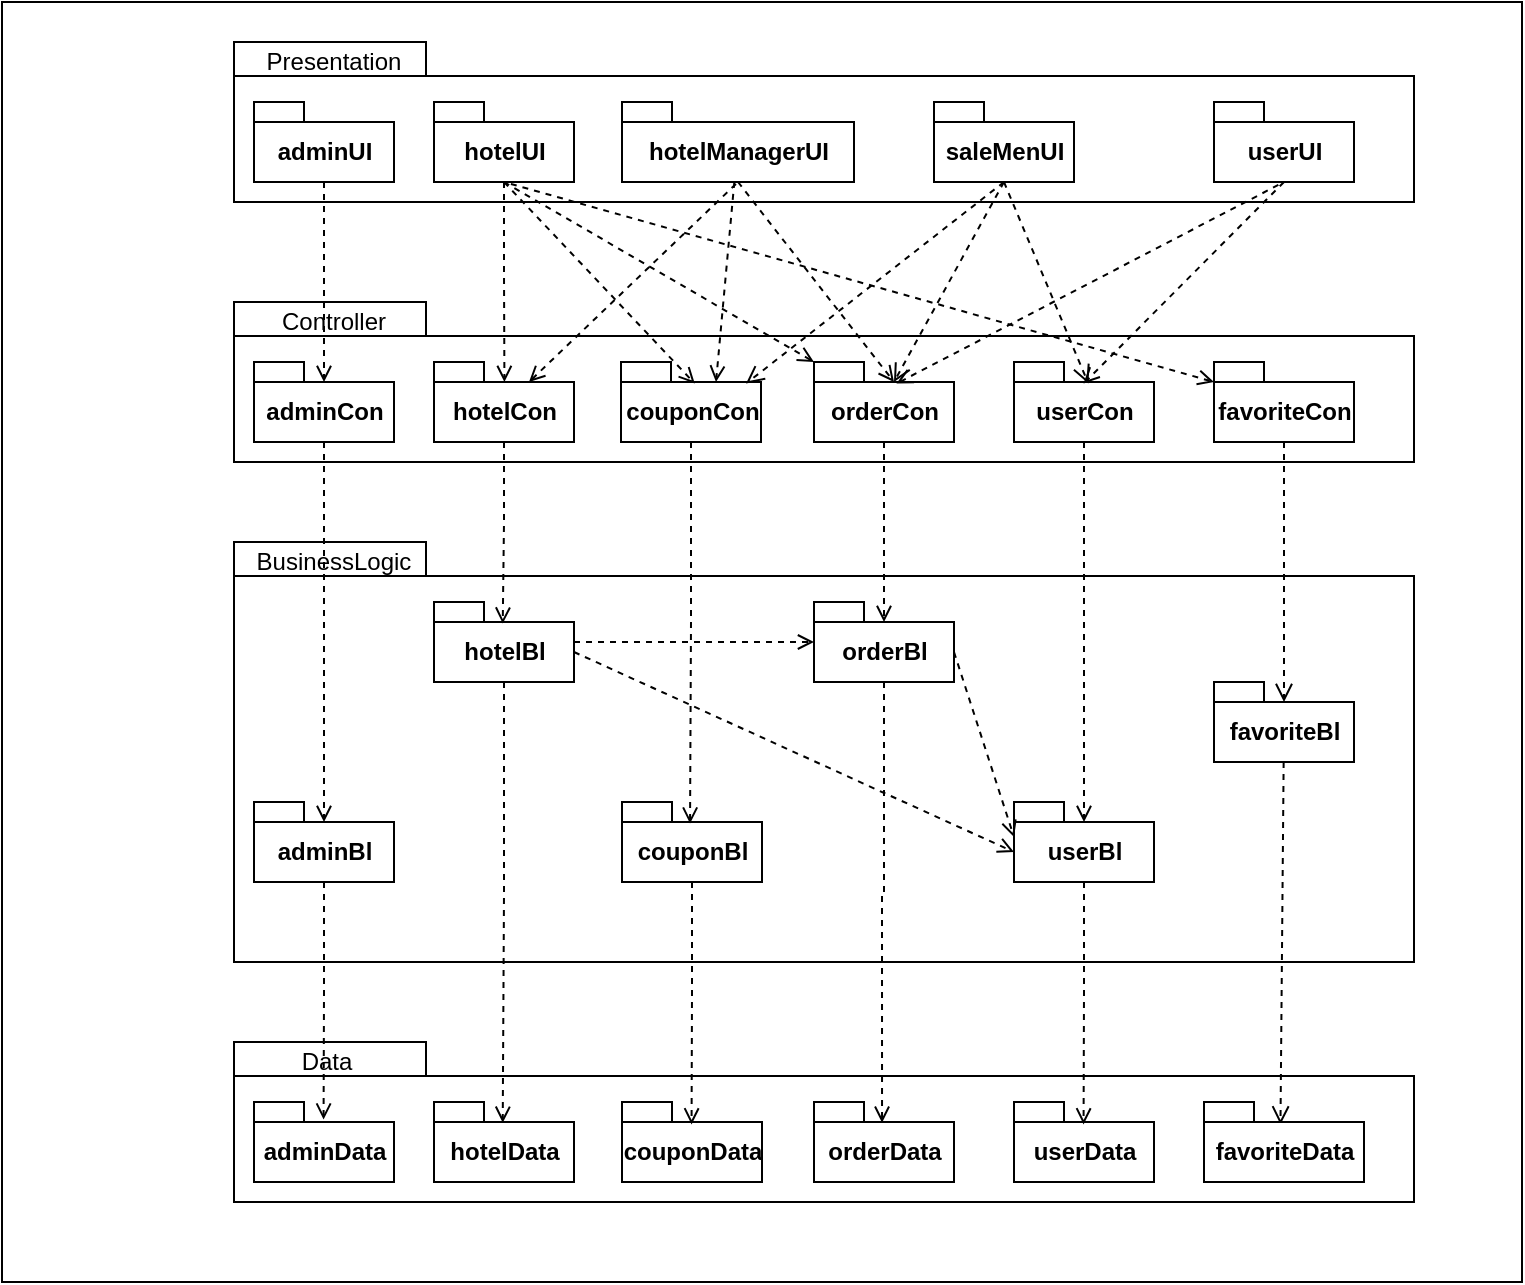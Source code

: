 <mxfile version="13.1.3" type="device"><diagram id="d3AKC2oAyJHogNi3zHis" name="Page-1"><mxGraphModel dx="1038" dy="579" grid="1" gridSize="10" guides="1" tooltips="1" connect="1" arrows="1" fold="1" page="1" pageScale="1" pageWidth="827" pageHeight="1169" math="0" shadow="0"><root><mxCell id="0"/><mxCell id="1" parent="0"/><mxCell id="UYsmBhLBZuu-g8AhrgNM-1" value="" style="rounded=0;whiteSpace=wrap;html=1;" parent="1" vertex="1"><mxGeometry x="34" y="10" width="760" height="640" as="geometry"/></mxCell><mxCell id="UYsmBhLBZuu-g8AhrgNM-2" value="" style="shape=folder;fontStyle=1;spacingTop=10;tabWidth=96;tabHeight=17;tabPosition=left;html=1;" parent="1" vertex="1"><mxGeometry x="150" y="30" width="590" height="80" as="geometry"/></mxCell><mxCell id="UYsmBhLBZuu-g8AhrgNM-3" value="Presentation" style="text;html=1;strokeColor=none;fillColor=none;align=center;verticalAlign=middle;whiteSpace=wrap;rounded=0;" parent="1" vertex="1"><mxGeometry x="160" y="30" width="80" height="20" as="geometry"/></mxCell><mxCell id="UYsmBhLBZuu-g8AhrgNM-4" value="adminUI" style="shape=folder;fontStyle=1;spacingTop=10;tabWidth=25;tabHeight=10;tabPosition=left;html=1;" parent="1" vertex="1"><mxGeometry x="160" y="60" width="70" height="40" as="geometry"/></mxCell><mxCell id="UYsmBhLBZuu-g8AhrgNM-5" value="hotelUI" style="shape=folder;fontStyle=1;spacingTop=10;tabWidth=25;tabHeight=10;tabPosition=left;html=1;" parent="1" vertex="1"><mxGeometry x="250" y="60" width="70" height="40" as="geometry"/></mxCell><mxCell id="UYsmBhLBZuu-g8AhrgNM-7" value="hotelManagerUI" style="shape=folder;fontStyle=1;spacingTop=10;tabWidth=25;tabHeight=10;tabPosition=left;html=1;" parent="1" vertex="1"><mxGeometry x="344" y="60" width="116" height="40" as="geometry"/></mxCell><mxCell id="UYsmBhLBZuu-g8AhrgNM-11" value="userUI" style="shape=folder;fontStyle=1;spacingTop=10;tabWidth=25;tabHeight=10;tabPosition=left;html=1;" parent="1" vertex="1"><mxGeometry x="640" y="60" width="70" height="40" as="geometry"/></mxCell><mxCell id="UYsmBhLBZuu-g8AhrgNM-12" value="" style="shape=folder;fontStyle=1;spacingTop=10;tabWidth=96;tabHeight=17;tabPosition=left;html=1;" parent="1" vertex="1"><mxGeometry x="150" y="160" width="590" height="80" as="geometry"/></mxCell><mxCell id="UYsmBhLBZuu-g8AhrgNM-13" value="Controller" style="text;html=1;strokeColor=none;fillColor=none;align=center;verticalAlign=middle;whiteSpace=wrap;rounded=0;" parent="1" vertex="1"><mxGeometry x="155" y="160" width="90" height="20" as="geometry"/></mxCell><mxCell id="UYsmBhLBZuu-g8AhrgNM-14" value="adminCon" style="shape=folder;fontStyle=1;spacingTop=10;tabWidth=25;tabHeight=10;tabPosition=left;html=1;" parent="1" vertex="1"><mxGeometry x="160" y="190" width="70" height="40" as="geometry"/></mxCell><mxCell id="UYsmBhLBZuu-g8AhrgNM-16" value="hotelCon" style="shape=folder;fontStyle=1;spacingTop=10;tabWidth=25;tabHeight=10;tabPosition=left;html=1;" parent="1" vertex="1"><mxGeometry x="250" y="190" width="70" height="40" as="geometry"/></mxCell><mxCell id="UYsmBhLBZuu-g8AhrgNM-17" value="couponCon" style="shape=folder;fontStyle=1;spacingTop=10;tabWidth=25;tabHeight=10;tabPosition=left;html=1;" parent="1" vertex="1"><mxGeometry x="343.5" y="190" width="70" height="40" as="geometry"/></mxCell><mxCell id="UYsmBhLBZuu-g8AhrgNM-19" value="orderCon" style="shape=folder;fontStyle=1;spacingTop=10;tabWidth=25;tabHeight=10;tabPosition=left;html=1;" parent="1" vertex="1"><mxGeometry x="440" y="190" width="70" height="40" as="geometry"/></mxCell><mxCell id="UYsmBhLBZuu-g8AhrgNM-21" value="userCon" style="shape=folder;fontStyle=1;spacingTop=10;tabWidth=25;tabHeight=10;tabPosition=left;html=1;" parent="1" vertex="1"><mxGeometry x="540" y="190" width="70" height="40" as="geometry"/></mxCell><mxCell id="UYsmBhLBZuu-g8AhrgNM-22" value="" style="shape=folder;fontStyle=1;spacingTop=10;tabWidth=96;tabHeight=17;tabPosition=left;html=1;" parent="1" vertex="1"><mxGeometry x="150" y="280" width="590" height="210" as="geometry"/></mxCell><mxCell id="UYsmBhLBZuu-g8AhrgNM-23" value="" style="shape=folder;fontStyle=1;spacingTop=10;tabWidth=96;tabHeight=17;tabPosition=left;html=1;" parent="1" vertex="1"><mxGeometry x="150" y="530" width="590" height="80" as="geometry"/></mxCell><mxCell id="UYsmBhLBZuu-g8AhrgNM-26" value="adminBl" style="shape=folder;fontStyle=1;spacingTop=10;tabWidth=25;tabHeight=10;tabPosition=left;html=1;" parent="1" vertex="1"><mxGeometry x="160" y="410" width="70" height="40" as="geometry"/></mxCell><mxCell id="UYsmBhLBZuu-g8AhrgNM-64" style="rounded=0;orthogonalLoop=1;jettySize=auto;html=1;dashed=1;endArrow=open;endFill=0;startArrow=none;startFill=0;" parent="1" source="UYsmBhLBZuu-g8AhrgNM-27" target="UYsmBhLBZuu-g8AhrgNM-29" edge="1"><mxGeometry relative="1" as="geometry"/></mxCell><mxCell id="UYsmBhLBZuu-g8AhrgNM-27" value="hotelBl" style="shape=folder;fontStyle=1;spacingTop=10;tabWidth=25;tabHeight=10;tabPosition=left;html=1;" parent="1" vertex="1"><mxGeometry x="250" y="310" width="70" height="40" as="geometry"/></mxCell><mxCell id="UYsmBhLBZuu-g8AhrgNM-28" value="couponBl" style="shape=folder;fontStyle=1;spacingTop=10;tabWidth=25;tabHeight=10;tabPosition=left;html=1;" parent="1" vertex="1"><mxGeometry x="344" y="410" width="70" height="40" as="geometry"/></mxCell><mxCell id="UYsmBhLBZuu-g8AhrgNM-29" value="orderBl" style="shape=folder;fontStyle=1;spacingTop=10;tabWidth=25;tabHeight=10;tabPosition=left;html=1;" parent="1" vertex="1"><mxGeometry x="440" y="310" width="70" height="40" as="geometry"/></mxCell><mxCell id="UYsmBhLBZuu-g8AhrgNM-30" value="userBl" style="shape=folder;fontStyle=1;spacingTop=10;tabWidth=25;tabHeight=10;tabPosition=left;html=1;" parent="1" vertex="1"><mxGeometry x="540" y="410" width="70" height="40" as="geometry"/></mxCell><mxCell id="UYsmBhLBZuu-g8AhrgNM-31" value="adminData" style="shape=folder;fontStyle=1;spacingTop=10;tabWidth=25;tabHeight=10;tabPosition=left;html=1;" parent="1" vertex="1"><mxGeometry x="160" y="560" width="70" height="40" as="geometry"/></mxCell><mxCell id="UYsmBhLBZuu-g8AhrgNM-32" value="hotelData" style="shape=folder;fontStyle=1;spacingTop=10;tabWidth=25;tabHeight=10;tabPosition=left;html=1;" parent="1" vertex="1"><mxGeometry x="250" y="560" width="70" height="40" as="geometry"/></mxCell><mxCell id="UYsmBhLBZuu-g8AhrgNM-33" value="couponData" style="shape=folder;fontStyle=1;spacingTop=10;tabWidth=25;tabHeight=10;tabPosition=left;html=1;" parent="1" vertex="1"><mxGeometry x="344" y="560" width="70" height="40" as="geometry"/></mxCell><mxCell id="UYsmBhLBZuu-g8AhrgNM-34" value="orderData" style="shape=folder;fontStyle=1;spacingTop=10;tabWidth=25;tabHeight=10;tabPosition=left;html=1;" parent="1" vertex="1"><mxGeometry x="440" y="560" width="70" height="40" as="geometry"/></mxCell><mxCell id="UYsmBhLBZuu-g8AhrgNM-35" value="userData" style="shape=folder;fontStyle=1;spacingTop=10;tabWidth=25;tabHeight=10;tabPosition=left;html=1;" parent="1" vertex="1"><mxGeometry x="540" y="560" width="70" height="40" as="geometry"/></mxCell><mxCell id="UYsmBhLBZuu-g8AhrgNM-47" value="BusinessLogic" style="text;html=1;strokeColor=none;fillColor=none;align=center;verticalAlign=middle;whiteSpace=wrap;rounded=0;" parent="1" vertex="1"><mxGeometry x="155" y="280" width="90" height="20" as="geometry"/></mxCell><mxCell id="UYsmBhLBZuu-g8AhrgNM-48" value="Data" style="text;html=1;strokeColor=none;fillColor=none;align=center;verticalAlign=middle;whiteSpace=wrap;rounded=0;" parent="1" vertex="1"><mxGeometry x="150" y="530" width="92.5" height="20" as="geometry"/></mxCell><mxCell id="UYsmBhLBZuu-g8AhrgNM-49" style="edgeStyle=orthogonalEdgeStyle;rounded=0;orthogonalLoop=1;jettySize=auto;html=1;dashed=1;endArrow=open;endFill=0;" parent="1" source="UYsmBhLBZuu-g8AhrgNM-4" edge="1"><mxGeometry relative="1" as="geometry"><mxPoint x="195" y="200" as="targetPoint"/></mxGeometry></mxCell><mxCell id="UYsmBhLBZuu-g8AhrgNM-50" style="edgeStyle=orthogonalEdgeStyle;rounded=0;orthogonalLoop=1;jettySize=auto;html=1;entryX=0.503;entryY=0.25;entryDx=0;entryDy=0;entryPerimeter=0;dashed=1;endArrow=open;endFill=0;" parent="1" source="UYsmBhLBZuu-g8AhrgNM-5" target="UYsmBhLBZuu-g8AhrgNM-16" edge="1"><mxGeometry relative="1" as="geometry"/></mxCell><mxCell id="UYsmBhLBZuu-g8AhrgNM-51" style="rounded=0;orthogonalLoop=1;jettySize=auto;html=1;entryX=0;entryY=0;entryDx=47.5;entryDy=10;entryPerimeter=0;dashed=1;endArrow=open;endFill=0;" parent="1" source="UYsmBhLBZuu-g8AhrgNM-7" target="UYsmBhLBZuu-g8AhrgNM-17" edge="1"><mxGeometry relative="1" as="geometry"/></mxCell><mxCell id="UYsmBhLBZuu-g8AhrgNM-53" style="rounded=0;orthogonalLoop=1;jettySize=auto;html=1;entryX=0.497;entryY=0.27;entryDx=0;entryDy=0;entryPerimeter=0;dashed=1;endArrow=open;endFill=0;" parent="1" target="UYsmBhLBZuu-g8AhrgNM-21" edge="1"><mxGeometry relative="1" as="geometry"><mxPoint x="675" y="100" as="sourcePoint"/></mxGeometry></mxCell><mxCell id="UYsmBhLBZuu-g8AhrgNM-54" style="edgeStyle=orthogonalEdgeStyle;rounded=0;orthogonalLoop=1;jettySize=auto;html=1;entryX=0.5;entryY=0.25;entryDx=0;entryDy=0;entryPerimeter=0;dashed=1;endArrow=open;endFill=0;" parent="1" source="UYsmBhLBZuu-g8AhrgNM-14" target="UYsmBhLBZuu-g8AhrgNM-26" edge="1"><mxGeometry relative="1" as="geometry"/></mxCell><mxCell id="UYsmBhLBZuu-g8AhrgNM-55" style="edgeStyle=orthogonalEdgeStyle;rounded=0;orthogonalLoop=1;jettySize=auto;html=1;entryX=0.491;entryY=0.27;entryDx=0;entryDy=0;entryPerimeter=0;dashed=1;endArrow=open;endFill=0;" parent="1" source="UYsmBhLBZuu-g8AhrgNM-16" target="UYsmBhLBZuu-g8AhrgNM-27" edge="1"><mxGeometry relative="1" as="geometry"/></mxCell><mxCell id="UYsmBhLBZuu-g8AhrgNM-56" style="edgeStyle=orthogonalEdgeStyle;rounded=0;orthogonalLoop=1;jettySize=auto;html=1;entryX=0.486;entryY=0.27;entryDx=0;entryDy=0;entryPerimeter=0;dashed=1;endArrow=open;endFill=0;" parent="1" source="UYsmBhLBZuu-g8AhrgNM-17" target="UYsmBhLBZuu-g8AhrgNM-28" edge="1"><mxGeometry relative="1" as="geometry"/></mxCell><mxCell id="UYsmBhLBZuu-g8AhrgNM-57" style="edgeStyle=orthogonalEdgeStyle;rounded=0;orthogonalLoop=1;jettySize=auto;html=1;entryX=0.5;entryY=0.25;entryDx=0;entryDy=0;entryPerimeter=0;dashed=1;endArrow=open;endFill=0;" parent="1" source="UYsmBhLBZuu-g8AhrgNM-19" target="UYsmBhLBZuu-g8AhrgNM-29" edge="1"><mxGeometry relative="1" as="geometry"/></mxCell><mxCell id="UYsmBhLBZuu-g8AhrgNM-58" style="edgeStyle=orthogonalEdgeStyle;rounded=0;orthogonalLoop=1;jettySize=auto;html=1;entryX=0.5;entryY=0.25;entryDx=0;entryDy=0;entryPerimeter=0;dashed=1;endArrow=open;endFill=0;" parent="1" source="UYsmBhLBZuu-g8AhrgNM-21" target="UYsmBhLBZuu-g8AhrgNM-30" edge="1"><mxGeometry relative="1" as="geometry"/></mxCell><mxCell id="UYsmBhLBZuu-g8AhrgNM-59" style="edgeStyle=orthogonalEdgeStyle;rounded=0;orthogonalLoop=1;jettySize=auto;html=1;entryX=0.497;entryY=0.22;entryDx=0;entryDy=0;entryPerimeter=0;dashed=1;endArrow=open;endFill=0;" parent="1" source="UYsmBhLBZuu-g8AhrgNM-26" target="UYsmBhLBZuu-g8AhrgNM-31" edge="1"><mxGeometry relative="1" as="geometry"/></mxCell><mxCell id="UYsmBhLBZuu-g8AhrgNM-60" style="edgeStyle=orthogonalEdgeStyle;rounded=0;orthogonalLoop=1;jettySize=auto;html=1;entryX=0.491;entryY=0.26;entryDx=0;entryDy=0;entryPerimeter=0;dashed=1;endArrow=open;endFill=0;" parent="1" source="UYsmBhLBZuu-g8AhrgNM-27" target="UYsmBhLBZuu-g8AhrgNM-32" edge="1"><mxGeometry relative="1" as="geometry"/></mxCell><mxCell id="UYsmBhLBZuu-g8AhrgNM-61" style="edgeStyle=orthogonalEdgeStyle;rounded=0;orthogonalLoop=1;jettySize=auto;html=1;entryX=0.497;entryY=0.28;entryDx=0;entryDy=0;entryPerimeter=0;dashed=1;endArrow=open;endFill=0;" parent="1" source="UYsmBhLBZuu-g8AhrgNM-28" target="UYsmBhLBZuu-g8AhrgNM-33" edge="1"><mxGeometry relative="1" as="geometry"/></mxCell><mxCell id="UYsmBhLBZuu-g8AhrgNM-62" style="edgeStyle=orthogonalEdgeStyle;rounded=0;orthogonalLoop=1;jettySize=auto;html=1;entryX=0.486;entryY=0.26;entryDx=0;entryDy=0;entryPerimeter=0;dashed=1;endArrow=open;endFill=0;" parent="1" source="UYsmBhLBZuu-g8AhrgNM-29" target="UYsmBhLBZuu-g8AhrgNM-34" edge="1"><mxGeometry relative="1" as="geometry"/></mxCell><mxCell id="UYsmBhLBZuu-g8AhrgNM-63" style="edgeStyle=orthogonalEdgeStyle;rounded=0;orthogonalLoop=1;jettySize=auto;html=1;entryX=0.497;entryY=0.28;entryDx=0;entryDy=0;entryPerimeter=0;dashed=1;endArrow=open;endFill=0;" parent="1" source="UYsmBhLBZuu-g8AhrgNM-30" target="UYsmBhLBZuu-g8AhrgNM-35" edge="1"><mxGeometry relative="1" as="geometry"/></mxCell><mxCell id="UYsmBhLBZuu-g8AhrgNM-66" value="" style="endArrow=open;dashed=1;html=1;exitX=0;exitY=0;exitDx=70;exitDy=25;exitPerimeter=0;entryX=0;entryY=0;entryDx=0;entryDy=25;entryPerimeter=0;endFill=0;startArrow=none;startFill=0;" parent="1" source="UYsmBhLBZuu-g8AhrgNM-27" target="UYsmBhLBZuu-g8AhrgNM-30" edge="1"><mxGeometry width="50" height="50" relative="1" as="geometry"><mxPoint x="390" y="520" as="sourcePoint"/><mxPoint x="440" y="470" as="targetPoint"/></mxGeometry></mxCell><mxCell id="UYsmBhLBZuu-g8AhrgNM-67" value="" style="endArrow=open;dashed=1;html=1;exitX=0;exitY=0;exitDx=70;exitDy=25;exitPerimeter=0;entryX=0;entryY=0;entryDx=0;entryDy=17.5;entryPerimeter=0;startArrow=none;startFill=0;endFill=0;" parent="1" source="UYsmBhLBZuu-g8AhrgNM-29" target="UYsmBhLBZuu-g8AhrgNM-30" edge="1"><mxGeometry width="50" height="50" relative="1" as="geometry"><mxPoint x="390" y="520" as="sourcePoint"/><mxPoint x="540" y="440" as="targetPoint"/></mxGeometry></mxCell><mxCell id="9axHRBXHzIRmzAa5e7GO-1" value="" style="endArrow=none;dashed=1;html=1;exitX=0;exitY=0;exitDx=47.5;exitDy=10;exitPerimeter=0;entryX=0.5;entryY=1;entryDx=0;entryDy=0;entryPerimeter=0;startArrow=open;startFill=0;" parent="1" source="UYsmBhLBZuu-g8AhrgNM-16" target="UYsmBhLBZuu-g8AhrgNM-7" edge="1"><mxGeometry width="50" height="50" relative="1" as="geometry"><mxPoint x="390" y="300" as="sourcePoint"/><mxPoint x="440" y="250" as="targetPoint"/></mxGeometry></mxCell><mxCell id="9axHRBXHzIRmzAa5e7GO-2" value="" style="endArrow=none;dashed=1;html=1;exitX=0.589;exitY=0.27;exitDx=0;exitDy=0;exitPerimeter=0;startArrow=open;startFill=0;entryX=0.5;entryY=1;entryDx=0;entryDy=0;entryPerimeter=0;" parent="1" source="UYsmBhLBZuu-g8AhrgNM-19" edge="1" target="UYsmBhLBZuu-g8AhrgNM-11"><mxGeometry width="50" height="50" relative="1" as="geometry"><mxPoint x="390" y="300" as="sourcePoint"/><mxPoint x="570" y="100" as="targetPoint"/></mxGeometry></mxCell><mxCell id="9axHRBXHzIRmzAa5e7GO-3" value="" style="endArrow=open;dashed=1;html=1;entryX=0.527;entryY=0.27;entryDx=0;entryDy=0;entryPerimeter=0;exitX=0.5;exitY=1;exitDx=0;exitDy=0;exitPerimeter=0;endFill=0;" parent="1" source="UYsmBhLBZuu-g8AhrgNM-5" target="UYsmBhLBZuu-g8AhrgNM-17" edge="1"><mxGeometry width="50" height="50" relative="1" as="geometry"><mxPoint x="390" y="300" as="sourcePoint"/><mxPoint x="440" y="250" as="targetPoint"/></mxGeometry></mxCell><mxCell id="9axHRBXHzIRmzAa5e7GO-4" value="" style="endArrow=none;dashed=1;html=1;entryX=0.5;entryY=1;entryDx=0;entryDy=0;entryPerimeter=0;exitX=0;exitY=0;exitDx=0;exitDy=0;exitPerimeter=0;endFill=0;startArrow=open;startFill=0;" parent="1" source="UYsmBhLBZuu-g8AhrgNM-19" target="UYsmBhLBZuu-g8AhrgNM-5" edge="1"><mxGeometry width="50" height="50" relative="1" as="geometry"><mxPoint x="390" y="300" as="sourcePoint"/><mxPoint x="440" y="250" as="targetPoint"/></mxGeometry></mxCell><mxCell id="QV69PMMKIaZ0_fh64HFL-1" value="" style="endArrow=open;dashed=1;html=1;exitX=0.5;exitY=1;exitDx=0;exitDy=0;exitPerimeter=0;endFill=0;" parent="1" source="UYsmBhLBZuu-g8AhrgNM-7" edge="1"><mxGeometry width="50" height="50" relative="1" as="geometry"><mxPoint x="390" y="320" as="sourcePoint"/><mxPoint x="480" y="200" as="targetPoint"/></mxGeometry></mxCell><mxCell id="n54osFwNGEHzijApGcn4-12" value="" style="edgeStyle=none;rounded=0;orthogonalLoop=1;jettySize=auto;html=1;endArrow=open;endFill=0;endSize=7;entryX=0.5;entryY=0.25;entryDx=0;entryDy=0;entryPerimeter=0;dashed=1;" edge="1" parent="1" source="n54osFwNGEHzijApGcn4-3" target="n54osFwNGEHzijApGcn4-9"><mxGeometry relative="1" as="geometry"/></mxCell><mxCell id="n54osFwNGEHzijApGcn4-3" value="favoriteCon" style="shape=folder;fontStyle=1;spacingTop=10;tabWidth=25;tabHeight=10;tabPosition=left;html=1;" vertex="1" parent="1"><mxGeometry x="640" y="190" width="70" height="40" as="geometry"/></mxCell><mxCell id="n54osFwNGEHzijApGcn4-4" value="saleMenUI" style="shape=folder;fontStyle=1;spacingTop=10;tabWidth=25;tabHeight=10;tabPosition=left;html=1;" vertex="1" parent="1"><mxGeometry x="500" y="60" width="70" height="40" as="geometry"/></mxCell><mxCell id="n54osFwNGEHzijApGcn4-5" value="" style="endArrow=open;dashed=1;endFill=0;endSize=7;html=1;exitX=0.5;exitY=1;exitDx=0;exitDy=0;exitPerimeter=0;entryX=0.893;entryY=0.27;entryDx=0;entryDy=0;entryPerimeter=0;" edge="1" parent="1" source="n54osFwNGEHzijApGcn4-4" target="UYsmBhLBZuu-g8AhrgNM-17"><mxGeometry width="160" relative="1" as="geometry"><mxPoint x="330" y="210" as="sourcePoint"/><mxPoint x="490" y="210" as="targetPoint"/></mxGeometry></mxCell><mxCell id="n54osFwNGEHzijApGcn4-7" value="" style="endArrow=open;dashed=1;endFill=0;endSize=7;html=1;exitX=0.5;exitY=1;exitDx=0;exitDy=0;exitPerimeter=0;" edge="1" parent="1" source="n54osFwNGEHzijApGcn4-4"><mxGeometry width="160" relative="1" as="geometry"><mxPoint x="545" y="110" as="sourcePoint"/><mxPoint x="480" y="200" as="targetPoint"/></mxGeometry></mxCell><mxCell id="n54osFwNGEHzijApGcn4-8" value="" style="endArrow=open;dashed=1;endFill=0;endSize=7;html=1;exitX=0.5;exitY=1;exitDx=0;exitDy=0;exitPerimeter=0;entryX=0.531;entryY=0.27;entryDx=0;entryDy=0;entryPerimeter=0;" edge="1" parent="1" source="n54osFwNGEHzijApGcn4-4" target="UYsmBhLBZuu-g8AhrgNM-21"><mxGeometry width="160" relative="1" as="geometry"><mxPoint x="555" y="120" as="sourcePoint"/><mxPoint x="426.01" y="220.8" as="targetPoint"/></mxGeometry></mxCell><mxCell id="n54osFwNGEHzijApGcn4-14" value="" style="edgeStyle=none;rounded=0;orthogonalLoop=1;jettySize=auto;html=1;dashed=1;endArrow=open;endFill=0;endSize=7;entryX=0.478;entryY=0.28;entryDx=0;entryDy=0;entryPerimeter=0;" edge="1" parent="1" source="n54osFwNGEHzijApGcn4-9" target="n54osFwNGEHzijApGcn4-10"><mxGeometry relative="1" as="geometry"><mxPoint x="675" y="470" as="targetPoint"/></mxGeometry></mxCell><mxCell id="n54osFwNGEHzijApGcn4-9" value="favoriteBl" style="shape=folder;fontStyle=1;spacingTop=10;tabWidth=25;tabHeight=10;tabPosition=left;html=1;" vertex="1" parent="1"><mxGeometry x="640" y="350" width="70" height="40" as="geometry"/></mxCell><mxCell id="n54osFwNGEHzijApGcn4-10" value="favoriteData" style="shape=folder;fontStyle=1;spacingTop=10;tabWidth=25;tabHeight=10;tabPosition=left;html=1;" vertex="1" parent="1"><mxGeometry x="635" y="560" width="80" height="40" as="geometry"/></mxCell><mxCell id="n54osFwNGEHzijApGcn4-11" value="" style="endArrow=none;dashed=1;html=1;entryX=0.5;entryY=1;entryDx=0;entryDy=0;entryPerimeter=0;exitX=0;exitY=0;exitDx=0;exitDy=10;exitPerimeter=0;endFill=0;startArrow=open;startFill=0;" edge="1" parent="1" source="n54osFwNGEHzijApGcn4-3" target="UYsmBhLBZuu-g8AhrgNM-5"><mxGeometry width="50" height="50" relative="1" as="geometry"><mxPoint x="685" y="200" as="sourcePoint"/><mxPoint x="530" y="110" as="targetPoint"/></mxGeometry></mxCell></root></mxGraphModel></diagram></mxfile>